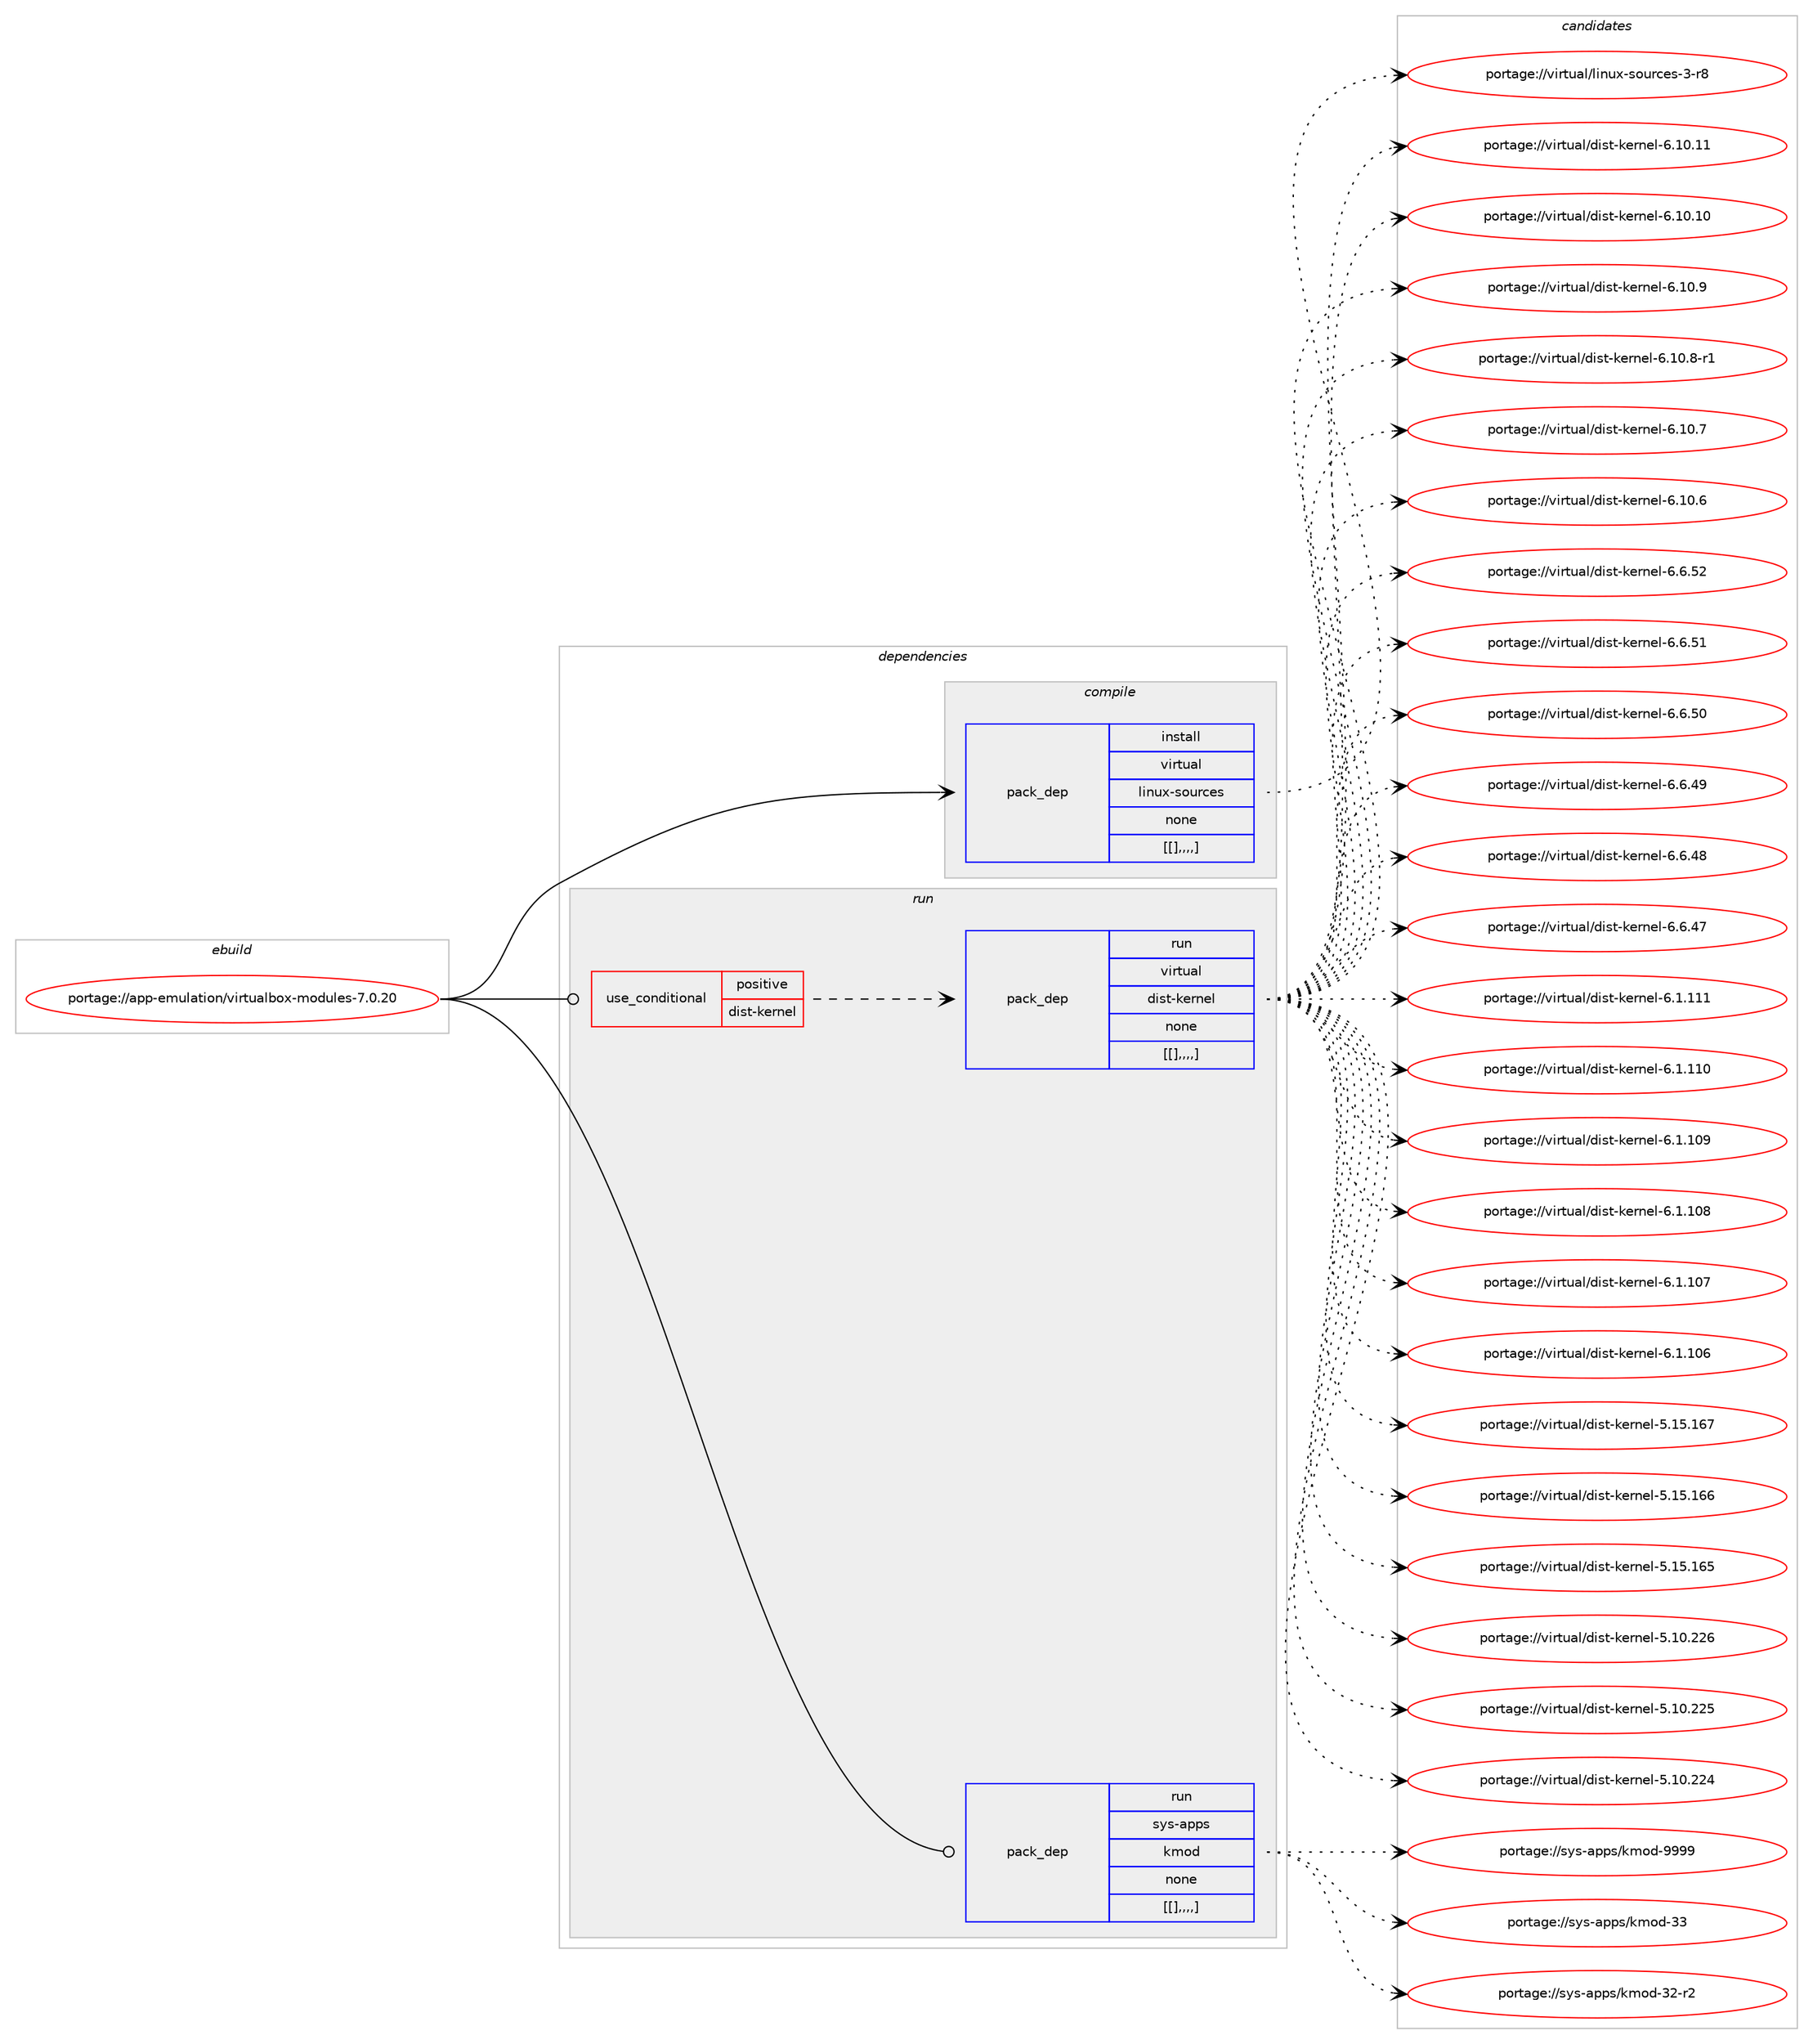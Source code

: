 digraph prolog {

# *************
# Graph options
# *************

newrank=true;
concentrate=true;
compound=true;
graph [rankdir=LR,fontname=Helvetica,fontsize=10,ranksep=1.5];#, ranksep=2.5, nodesep=0.2];
edge  [arrowhead=vee];
node  [fontname=Helvetica,fontsize=10];

# **********
# The ebuild
# **********

subgraph cluster_leftcol {
color=gray;
label=<<i>ebuild</i>>;
id [label="portage://app-emulation/virtualbox-modules-7.0.20", color=red, width=4, href="../app-emulation/virtualbox-modules-7.0.20.svg"];
}

# ****************
# The dependencies
# ****************

subgraph cluster_midcol {
color=gray;
label=<<i>dependencies</i>>;
subgraph cluster_compile {
fillcolor="#eeeeee";
style=filled;
label=<<i>compile</i>>;
subgraph pack23213 {
dependency33124 [label=<<TABLE BORDER="0" CELLBORDER="1" CELLSPACING="0" CELLPADDING="4" WIDTH="220"><TR><TD ROWSPAN="6" CELLPADDING="30">pack_dep</TD></TR><TR><TD WIDTH="110">install</TD></TR><TR><TD>virtual</TD></TR><TR><TD>linux-sources</TD></TR><TR><TD>none</TD></TR><TR><TD>[[],,,,]</TD></TR></TABLE>>, shape=none, color=blue];
}
id:e -> dependency33124:w [weight=20,style="solid",arrowhead="vee"];
}
subgraph cluster_compileandrun {
fillcolor="#eeeeee";
style=filled;
label=<<i>compile and run</i>>;
}
subgraph cluster_run {
fillcolor="#eeeeee";
style=filled;
label=<<i>run</i>>;
subgraph cond9570 {
dependency33125 [label=<<TABLE BORDER="0" CELLBORDER="1" CELLSPACING="0" CELLPADDING="4"><TR><TD ROWSPAN="3" CELLPADDING="10">use_conditional</TD></TR><TR><TD>positive</TD></TR><TR><TD>dist-kernel</TD></TR></TABLE>>, shape=none, color=red];
subgraph pack23214 {
dependency33126 [label=<<TABLE BORDER="0" CELLBORDER="1" CELLSPACING="0" CELLPADDING="4" WIDTH="220"><TR><TD ROWSPAN="6" CELLPADDING="30">pack_dep</TD></TR><TR><TD WIDTH="110">run</TD></TR><TR><TD>virtual</TD></TR><TR><TD>dist-kernel</TD></TR><TR><TD>none</TD></TR><TR><TD>[[],,,,]</TD></TR></TABLE>>, shape=none, color=blue];
}
dependency33125:e -> dependency33126:w [weight=20,style="dashed",arrowhead="vee"];
}
id:e -> dependency33125:w [weight=20,style="solid",arrowhead="odot"];
subgraph pack23215 {
dependency33127 [label=<<TABLE BORDER="0" CELLBORDER="1" CELLSPACING="0" CELLPADDING="4" WIDTH="220"><TR><TD ROWSPAN="6" CELLPADDING="30">pack_dep</TD></TR><TR><TD WIDTH="110">run</TD></TR><TR><TD>sys-apps</TD></TR><TR><TD>kmod</TD></TR><TR><TD>none</TD></TR><TR><TD>[[],,,,]</TD></TR></TABLE>>, shape=none, color=blue];
}
id:e -> dependency33127:w [weight=20,style="solid",arrowhead="odot"];
}
}

# **************
# The candidates
# **************

subgraph cluster_choices {
rank=same;
color=gray;
label=<<i>candidates</i>>;

subgraph choice23213 {
color=black;
nodesep=1;
choice1181051141161179710847108105110117120451151111171149910111545514511456 [label="portage://virtual/linux-sources-3-r8", color=red, width=4,href="../virtual/linux-sources-3-r8.svg"];
dependency33124:e -> choice1181051141161179710847108105110117120451151111171149910111545514511456:w [style=dotted,weight="100"];
}
subgraph choice23214 {
color=black;
nodesep=1;
choice1181051141161179710847100105115116451071011141101011084554464948464949 [label="portage://virtual/dist-kernel-6.10.11", color=red, width=4,href="../virtual/dist-kernel-6.10.11.svg"];
choice1181051141161179710847100105115116451071011141101011084554464948464948 [label="portage://virtual/dist-kernel-6.10.10", color=red, width=4,href="../virtual/dist-kernel-6.10.10.svg"];
choice11810511411611797108471001051151164510710111411010110845544649484657 [label="portage://virtual/dist-kernel-6.10.9", color=red, width=4,href="../virtual/dist-kernel-6.10.9.svg"];
choice118105114116117971084710010511511645107101114110101108455446494846564511449 [label="portage://virtual/dist-kernel-6.10.8-r1", color=red, width=4,href="../virtual/dist-kernel-6.10.8-r1.svg"];
choice11810511411611797108471001051151164510710111411010110845544649484655 [label="portage://virtual/dist-kernel-6.10.7", color=red, width=4,href="../virtual/dist-kernel-6.10.7.svg"];
choice11810511411611797108471001051151164510710111411010110845544649484654 [label="portage://virtual/dist-kernel-6.10.6", color=red, width=4,href="../virtual/dist-kernel-6.10.6.svg"];
choice11810511411611797108471001051151164510710111411010110845544654465350 [label="portage://virtual/dist-kernel-6.6.52", color=red, width=4,href="../virtual/dist-kernel-6.6.52.svg"];
choice11810511411611797108471001051151164510710111411010110845544654465349 [label="portage://virtual/dist-kernel-6.6.51", color=red, width=4,href="../virtual/dist-kernel-6.6.51.svg"];
choice11810511411611797108471001051151164510710111411010110845544654465348 [label="portage://virtual/dist-kernel-6.6.50", color=red, width=4,href="../virtual/dist-kernel-6.6.50.svg"];
choice11810511411611797108471001051151164510710111411010110845544654465257 [label="portage://virtual/dist-kernel-6.6.49", color=red, width=4,href="../virtual/dist-kernel-6.6.49.svg"];
choice11810511411611797108471001051151164510710111411010110845544654465256 [label="portage://virtual/dist-kernel-6.6.48", color=red, width=4,href="../virtual/dist-kernel-6.6.48.svg"];
choice11810511411611797108471001051151164510710111411010110845544654465255 [label="portage://virtual/dist-kernel-6.6.47", color=red, width=4,href="../virtual/dist-kernel-6.6.47.svg"];
choice1181051141161179710847100105115116451071011141101011084554464946494949 [label="portage://virtual/dist-kernel-6.1.111", color=red, width=4,href="../virtual/dist-kernel-6.1.111.svg"];
choice1181051141161179710847100105115116451071011141101011084554464946494948 [label="portage://virtual/dist-kernel-6.1.110", color=red, width=4,href="../virtual/dist-kernel-6.1.110.svg"];
choice1181051141161179710847100105115116451071011141101011084554464946494857 [label="portage://virtual/dist-kernel-6.1.109", color=red, width=4,href="../virtual/dist-kernel-6.1.109.svg"];
choice1181051141161179710847100105115116451071011141101011084554464946494856 [label="portage://virtual/dist-kernel-6.1.108", color=red, width=4,href="../virtual/dist-kernel-6.1.108.svg"];
choice1181051141161179710847100105115116451071011141101011084554464946494855 [label="portage://virtual/dist-kernel-6.1.107", color=red, width=4,href="../virtual/dist-kernel-6.1.107.svg"];
choice1181051141161179710847100105115116451071011141101011084554464946494854 [label="portage://virtual/dist-kernel-6.1.106", color=red, width=4,href="../virtual/dist-kernel-6.1.106.svg"];
choice118105114116117971084710010511511645107101114110101108455346495346495455 [label="portage://virtual/dist-kernel-5.15.167", color=red, width=4,href="../virtual/dist-kernel-5.15.167.svg"];
choice118105114116117971084710010511511645107101114110101108455346495346495454 [label="portage://virtual/dist-kernel-5.15.166", color=red, width=4,href="../virtual/dist-kernel-5.15.166.svg"];
choice118105114116117971084710010511511645107101114110101108455346495346495453 [label="portage://virtual/dist-kernel-5.15.165", color=red, width=4,href="../virtual/dist-kernel-5.15.165.svg"];
choice118105114116117971084710010511511645107101114110101108455346494846505054 [label="portage://virtual/dist-kernel-5.10.226", color=red, width=4,href="../virtual/dist-kernel-5.10.226.svg"];
choice118105114116117971084710010511511645107101114110101108455346494846505053 [label="portage://virtual/dist-kernel-5.10.225", color=red, width=4,href="../virtual/dist-kernel-5.10.225.svg"];
choice118105114116117971084710010511511645107101114110101108455346494846505052 [label="portage://virtual/dist-kernel-5.10.224", color=red, width=4,href="../virtual/dist-kernel-5.10.224.svg"];
dependency33126:e -> choice1181051141161179710847100105115116451071011141101011084554464948464949:w [style=dotted,weight="100"];
dependency33126:e -> choice1181051141161179710847100105115116451071011141101011084554464948464948:w [style=dotted,weight="100"];
dependency33126:e -> choice11810511411611797108471001051151164510710111411010110845544649484657:w [style=dotted,weight="100"];
dependency33126:e -> choice118105114116117971084710010511511645107101114110101108455446494846564511449:w [style=dotted,weight="100"];
dependency33126:e -> choice11810511411611797108471001051151164510710111411010110845544649484655:w [style=dotted,weight="100"];
dependency33126:e -> choice11810511411611797108471001051151164510710111411010110845544649484654:w [style=dotted,weight="100"];
dependency33126:e -> choice11810511411611797108471001051151164510710111411010110845544654465350:w [style=dotted,weight="100"];
dependency33126:e -> choice11810511411611797108471001051151164510710111411010110845544654465349:w [style=dotted,weight="100"];
dependency33126:e -> choice11810511411611797108471001051151164510710111411010110845544654465348:w [style=dotted,weight="100"];
dependency33126:e -> choice11810511411611797108471001051151164510710111411010110845544654465257:w [style=dotted,weight="100"];
dependency33126:e -> choice11810511411611797108471001051151164510710111411010110845544654465256:w [style=dotted,weight="100"];
dependency33126:e -> choice11810511411611797108471001051151164510710111411010110845544654465255:w [style=dotted,weight="100"];
dependency33126:e -> choice1181051141161179710847100105115116451071011141101011084554464946494949:w [style=dotted,weight="100"];
dependency33126:e -> choice1181051141161179710847100105115116451071011141101011084554464946494948:w [style=dotted,weight="100"];
dependency33126:e -> choice1181051141161179710847100105115116451071011141101011084554464946494857:w [style=dotted,weight="100"];
dependency33126:e -> choice1181051141161179710847100105115116451071011141101011084554464946494856:w [style=dotted,weight="100"];
dependency33126:e -> choice1181051141161179710847100105115116451071011141101011084554464946494855:w [style=dotted,weight="100"];
dependency33126:e -> choice1181051141161179710847100105115116451071011141101011084554464946494854:w [style=dotted,weight="100"];
dependency33126:e -> choice118105114116117971084710010511511645107101114110101108455346495346495455:w [style=dotted,weight="100"];
dependency33126:e -> choice118105114116117971084710010511511645107101114110101108455346495346495454:w [style=dotted,weight="100"];
dependency33126:e -> choice118105114116117971084710010511511645107101114110101108455346495346495453:w [style=dotted,weight="100"];
dependency33126:e -> choice118105114116117971084710010511511645107101114110101108455346494846505054:w [style=dotted,weight="100"];
dependency33126:e -> choice118105114116117971084710010511511645107101114110101108455346494846505053:w [style=dotted,weight="100"];
dependency33126:e -> choice118105114116117971084710010511511645107101114110101108455346494846505052:w [style=dotted,weight="100"];
}
subgraph choice23215 {
color=black;
nodesep=1;
choice1151211154597112112115471071091111004557575757 [label="portage://sys-apps/kmod-9999", color=red, width=4,href="../sys-apps/kmod-9999.svg"];
choice115121115459711211211547107109111100455151 [label="portage://sys-apps/kmod-33", color=red, width=4,href="../sys-apps/kmod-33.svg"];
choice1151211154597112112115471071091111004551504511450 [label="portage://sys-apps/kmod-32-r2", color=red, width=4,href="../sys-apps/kmod-32-r2.svg"];
dependency33127:e -> choice1151211154597112112115471071091111004557575757:w [style=dotted,weight="100"];
dependency33127:e -> choice115121115459711211211547107109111100455151:w [style=dotted,weight="100"];
dependency33127:e -> choice1151211154597112112115471071091111004551504511450:w [style=dotted,weight="100"];
}
}

}
